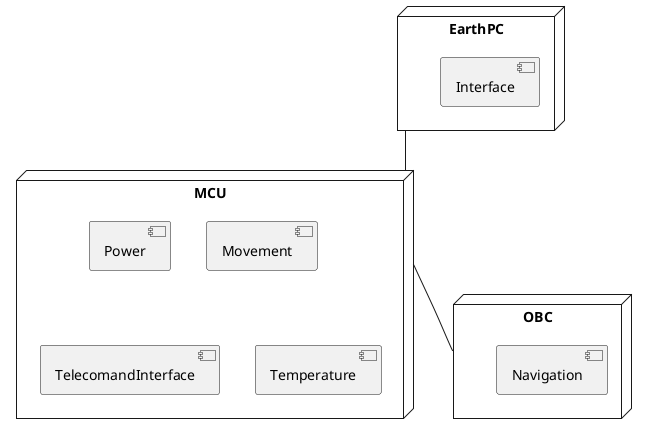 @startuml "Deployment Diagram"

node MCU {
    component "Power"
    component "Movement"
    component "TelecomandInterface"
    component "Temperature"  
}

node OBC {
    component "Navigation"
}

node EarthPC {
    component "Interface"
}

MCU -- OBC
EarthPC -- MCU

@enduml
